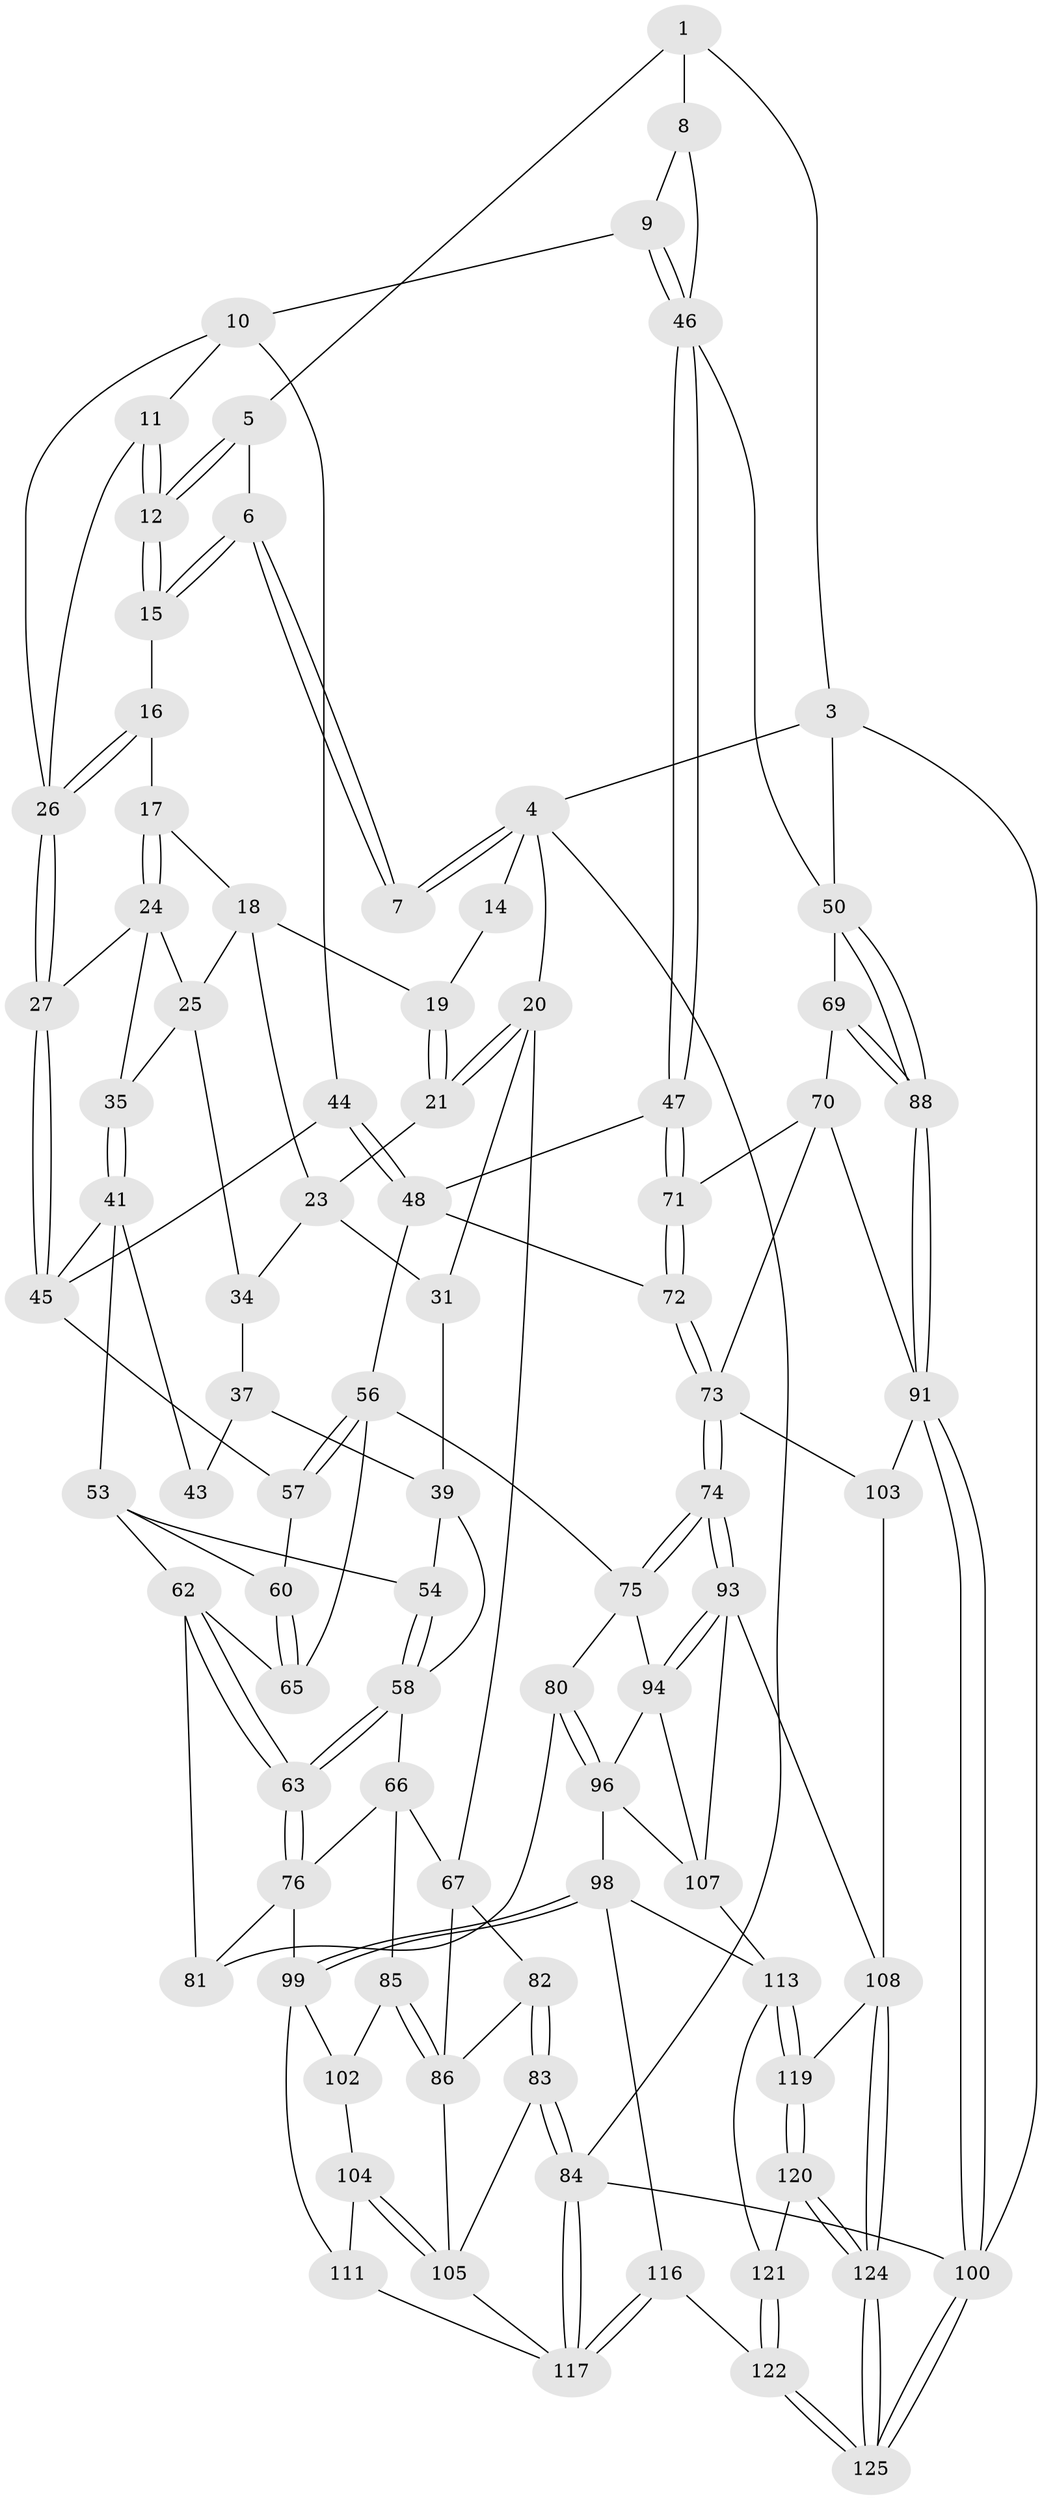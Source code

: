 // original degree distribution, {3: 0.016, 5: 0.592, 4: 0.208, 6: 0.184}
// Generated by graph-tools (version 1.1) at 2025/11/02/27/25 16:11:52]
// undirected, 87 vertices, 198 edges
graph export_dot {
graph [start="1"]
  node [color=gray90,style=filled];
  1 [pos="+0.9190243228160282+0",super="+2"];
  3 [pos="+1+0.15567754985444301"];
  4 [pos="+0.9149354132787846+0",super="+13"];
  5 [pos="+0.87900367954249+0.029662985629553162"];
  6 [pos="+0.6389374937059894+0"];
  7 [pos="+0.6324419449482138+0"];
  8 [pos="+0.9615726021518656+0.18546844174434887"];
  9 [pos="+0.9507368526450478+0.1860827135599888"];
  10 [pos="+0.8832355783807787+0.1613860427978535",super="+36"];
  11 [pos="+0.8399353716278763+0.11527458436796117"];
  12 [pos="+0.839382780679296+0.11430270915074928"];
  14 [pos="+0.2663696688131605+0"];
  15 [pos="+0.639404262961689+0"];
  16 [pos="+0.6154088688090806+0.022481817347346906"];
  17 [pos="+0.4378256875409135+0.07067541324871077"];
  18 [pos="+0.2846850422880257+0",super="+22"];
  19 [pos="+0.2634649176873451+0"];
  20 [pos="+0+0.007558461107385467",super="+32"];
  21 [pos="+0.10681092802442484+0.07906696157578644"];
  23 [pos="+0.1399624960954302+0.14816461744054402",super="+30"];
  24 [pos="+0.39294545483699433+0.16533079699599543",super="+28"];
  25 [pos="+0.3080551333892127+0.13587046065581176",super="+33"];
  26 [pos="+0.6053896341553712+0.12072475090003146",super="+29"];
  27 [pos="+0.4900713261752733+0.23078217063813758"];
  31 [pos="+0+0.3264515474617609"];
  34 [pos="+0.22541528650983902+0.2029365244829721"];
  35 [pos="+0.30243107310556305+0.2981899778347721"];
  37 [pos="+0.22431109337871924+0.20595746939581303",super="+38"];
  39 [pos="+0.08332523104363636+0.3501125988748397",super="+40"];
  41 [pos="+0.31947472461498866+0.3710057266308096",super="+42"];
  43 [pos="+0.193191224601004+0.3274063468034772"];
  44 [pos="+0.7222012914058508+0.3207110244236115"];
  45 [pos="+0.48770691838559616+0.32125685221799555",super="+52"];
  46 [pos="+0.7941367397114193+0.40627262205657416",super="+49"];
  47 [pos="+0.7860051389643+0.40780735647123323"];
  48 [pos="+0.7549719377255183+0.3839704633894453",super="+55"];
  50 [pos="+1+0.4866646659913791",super="+51"];
  53 [pos="+0.30334382270857735+0.4002336251864912",super="+61"];
  54 [pos="+0.20586015182571196+0.4287392077371561"];
  56 [pos="+0.5239961865025661+0.44745382001929607",super="+64"];
  57 [pos="+0.5101633624347167+0.42802449690922906"];
  58 [pos="+0.16282108796182068+0.5045021825665931",super="+59"];
  60 [pos="+0.3762640095610846+0.5018099579195359"];
  62 [pos="+0.31609797822217534+0.5028805249227805",super="+78"];
  63 [pos="+0.22902889254286313+0.5822232565425307"];
  65 [pos="+0.4593041431725165+0.5543161460022517"];
  66 [pos="+0.07094138618495077+0.5798835147467785",super="+77"];
  67 [pos="+0.031078842150209368+0.5981859795886592",super="+68"];
  69 [pos="+0.900186508943407+0.6038744040141759"];
  70 [pos="+0.8842413701462851+0.6160041470206968",super="+89"];
  71 [pos="+0.7575213024214161+0.5640504255011997"];
  72 [pos="+0.6638600704262236+0.6483677363050239"];
  73 [pos="+0.6637047264152631+0.6487641444536011",super="+90"];
  74 [pos="+0.652489239089676+0.6615204983712777"];
  75 [pos="+0.5193827262838845+0.6291766315041037",super="+79"];
  76 [pos="+0.2229132694748161+0.6176322206945237",super="+87"];
  80 [pos="+0.4229573621166878+0.6544490243893211"];
  81 [pos="+0.3846980705107732+0.6427657148039632"];
  82 [pos="+0+0.757849161735621"];
  83 [pos="+0+0.9411879063916564"];
  84 [pos="+0+1"];
  85 [pos="+0.16329236882858045+0.6815050817906332"];
  86 [pos="+0.049451286946664806+0.7291440441670616",super="+106"];
  88 [pos="+1+0.7472592871727499"];
  91 [pos="+1+0.9667571340925065",super="+92"];
  93 [pos="+0.643365580166818+0.694342019878486",super="+110"];
  94 [pos="+0.6108316215544457+0.7038362992921818",super="+95"];
  96 [pos="+0.4507468538704164+0.7498909211582154",super="+97"];
  98 [pos="+0.41281334227873995+0.7872715732281568",super="+115"];
  99 [pos="+0.344900437543364+0.7441980932816945",super="+101"];
  100 [pos="+1+1"];
  102 [pos="+0.17566856369830836+0.7103171832586259"];
  103 [pos="+0.8886599288475415+0.8360026679091257"];
  104 [pos="+0.16433783398280694+0.7811853679527213"];
  105 [pos="+0.11009939830751532+0.8822005998166907",super="+123"];
  107 [pos="+0.4646544343443697+0.7794293551561018",super="+112"];
  108 [pos="+0.7676823456127431+0.8814833011876309",super="+109"];
  111 [pos="+0.2634689664957475+0.842430639682365"];
  113 [pos="+0.5391298380242431+0.8518512706267798",super="+114"];
  116 [pos="+0.3006120884458587+1"];
  117 [pos="+0.2835408968277697+1",super="+118"];
  119 [pos="+0.6271079821585205+0.9141668133913414"];
  120 [pos="+0.6243265062624523+0.9217838438393797"];
  121 [pos="+0.45550491294813933+1"];
  122 [pos="+0.3141547203291259+1"];
  124 [pos="+0.7565824286891535+1"];
  125 [pos="+0.7630661284306424+1"];
  1 -- 5;
  1 -- 8;
  1 -- 3;
  3 -- 4;
  3 -- 50;
  3 -- 100;
  4 -- 7;
  4 -- 7;
  4 -- 20;
  4 -- 14;
  4 -- 84;
  5 -- 6;
  5 -- 12;
  5 -- 12;
  6 -- 7;
  6 -- 7;
  6 -- 15;
  6 -- 15;
  8 -- 9;
  8 -- 46;
  9 -- 10;
  9 -- 46;
  9 -- 46;
  10 -- 11;
  10 -- 44;
  10 -- 26;
  11 -- 12;
  11 -- 12;
  11 -- 26;
  12 -- 15;
  12 -- 15;
  14 -- 19;
  15 -- 16;
  16 -- 17;
  16 -- 26;
  16 -- 26;
  17 -- 18;
  17 -- 24;
  17 -- 24;
  18 -- 19;
  18 -- 25;
  18 -- 23;
  19 -- 21;
  19 -- 21;
  20 -- 21;
  20 -- 21;
  20 -- 67;
  20 -- 31;
  21 -- 23;
  23 -- 34;
  23 -- 31;
  24 -- 25;
  24 -- 35;
  24 -- 27;
  25 -- 34;
  25 -- 35;
  26 -- 27;
  26 -- 27;
  27 -- 45;
  27 -- 45;
  31 -- 39;
  34 -- 37;
  35 -- 41;
  35 -- 41;
  37 -- 43 [weight=2];
  37 -- 39;
  39 -- 54;
  39 -- 58;
  41 -- 43;
  41 -- 53;
  41 -- 45;
  44 -- 45;
  44 -- 48;
  44 -- 48;
  45 -- 57;
  46 -- 47;
  46 -- 47;
  46 -- 50;
  47 -- 48;
  47 -- 71;
  47 -- 71;
  48 -- 56;
  48 -- 72;
  50 -- 88;
  50 -- 88;
  50 -- 69;
  53 -- 54;
  53 -- 60;
  53 -- 62;
  54 -- 58;
  54 -- 58;
  56 -- 57;
  56 -- 57;
  56 -- 65;
  56 -- 75;
  57 -- 60;
  58 -- 63;
  58 -- 63;
  58 -- 66;
  60 -- 65;
  60 -- 65;
  62 -- 63;
  62 -- 63;
  62 -- 81;
  62 -- 65;
  63 -- 76;
  63 -- 76;
  66 -- 67;
  66 -- 76;
  66 -- 85;
  67 -- 86;
  67 -- 82;
  69 -- 70;
  69 -- 88;
  69 -- 88;
  70 -- 71;
  70 -- 73;
  70 -- 91;
  71 -- 72;
  71 -- 72;
  72 -- 73;
  72 -- 73;
  73 -- 74;
  73 -- 74;
  73 -- 103;
  74 -- 75;
  74 -- 75;
  74 -- 93;
  74 -- 93;
  75 -- 80;
  75 -- 94;
  76 -- 81;
  76 -- 99;
  80 -- 81;
  80 -- 96;
  80 -- 96;
  82 -- 83;
  82 -- 83;
  82 -- 86;
  83 -- 84;
  83 -- 84;
  83 -- 105;
  84 -- 117;
  84 -- 117;
  84 -- 100;
  85 -- 86;
  85 -- 86;
  85 -- 102;
  86 -- 105;
  88 -- 91;
  88 -- 91;
  91 -- 100;
  91 -- 100;
  91 -- 103;
  93 -- 94;
  93 -- 94;
  93 -- 107;
  93 -- 108;
  94 -- 107;
  94 -- 96;
  96 -- 98;
  96 -- 107;
  98 -- 99;
  98 -- 99;
  98 -- 116;
  98 -- 113;
  99 -- 102;
  99 -- 111;
  100 -- 125;
  100 -- 125;
  102 -- 104;
  103 -- 108;
  104 -- 105;
  104 -- 105;
  104 -- 111;
  105 -- 117;
  107 -- 113;
  108 -- 124;
  108 -- 124;
  108 -- 119;
  111 -- 117;
  113 -- 119;
  113 -- 119;
  113 -- 121;
  116 -- 117;
  116 -- 117;
  116 -- 122;
  119 -- 120;
  119 -- 120;
  120 -- 121;
  120 -- 124;
  120 -- 124;
  121 -- 122;
  121 -- 122;
  122 -- 125;
  122 -- 125;
  124 -- 125;
  124 -- 125;
}
